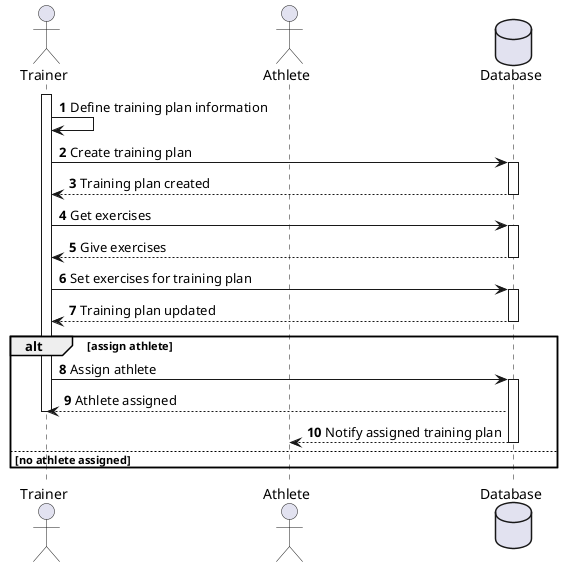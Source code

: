 @startuml
'https://plantuml.com/sequence-diagram

autonumber

actor Trainer as trainer
actor Athlete as athlete
database Database as db

activate trainer
trainer -> trainer : Define training plan information


trainer -> db : Create training plan
activate db
db --> trainer : Training plan created
deactivate db

trainer -> db : Get exercises
activate db
db --> trainer : Give exercises
deactivate db

trainer -> db : Set exercises for training plan
activate db
db -->  trainer: Training plan updated
deactivate db



alt assign athlete
trainer -> db : Assign athlete
activate db
db --> trainer : Athlete assigned
deactivate trainer
db --> athlete : Notify assigned training plan
deactivate db

else no athlete assigned
end



@enduml